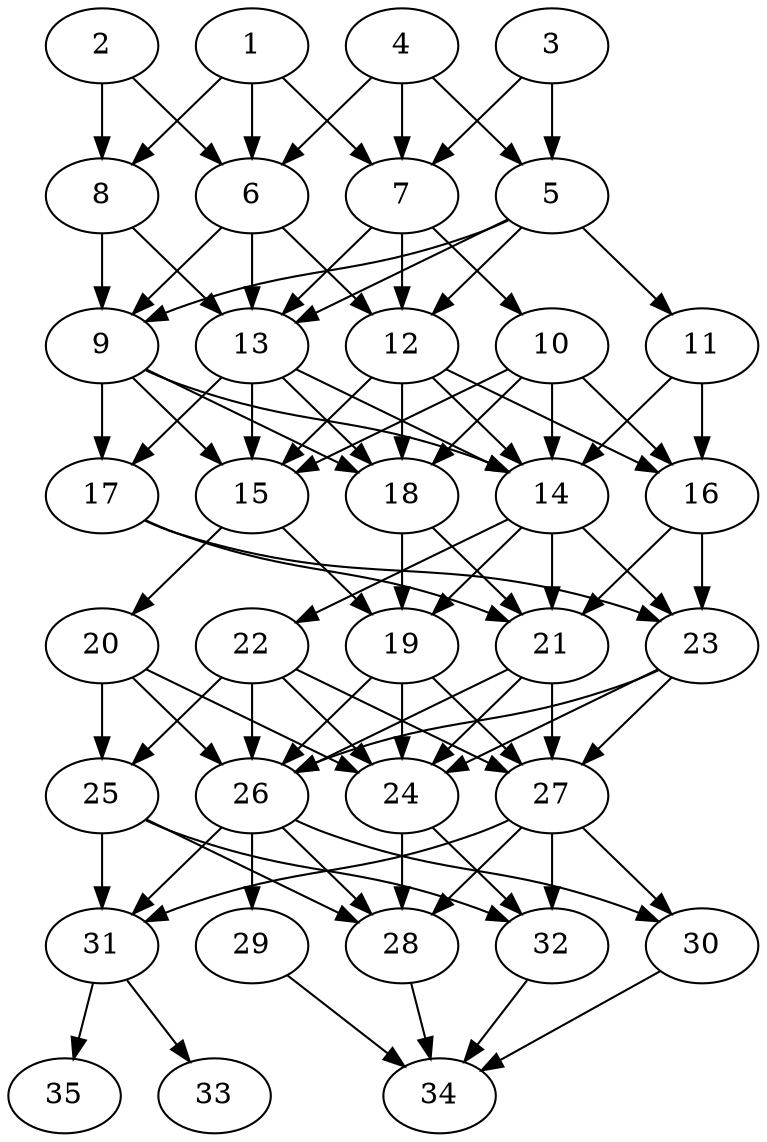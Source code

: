 // DAG automatically generated by daggen at Thu Oct  3 14:05:37 2019
// ./daggen --dot -n 35 --ccr 0.4 --fat 0.5 --regular 0.9 --density 0.9 --mindata 5242880 --maxdata 52428800 
digraph G {
  1 [size="101186560", alpha="0.19", expect_size="40474624"] 
  1 -> 6 [size ="40474624"]
  1 -> 7 [size ="40474624"]
  1 -> 8 [size ="40474624"]
  2 [size="100126720", alpha="0.06", expect_size="40050688"] 
  2 -> 6 [size ="40050688"]
  2 -> 8 [size ="40050688"]
  3 [size="116454400", alpha="0.01", expect_size="46581760"] 
  3 -> 5 [size ="46581760"]
  3 -> 7 [size ="46581760"]
  4 [size="53760000", alpha="0.06", expect_size="21504000"] 
  4 -> 5 [size ="21504000"]
  4 -> 6 [size ="21504000"]
  4 -> 7 [size ="21504000"]
  5 [size="127595520", alpha="0.00", expect_size="51038208"] 
  5 -> 9 [size ="51038208"]
  5 -> 11 [size ="51038208"]
  5 -> 12 [size ="51038208"]
  5 -> 13 [size ="51038208"]
  6 [size="43845120", alpha="0.17", expect_size="17538048"] 
  6 -> 9 [size ="17538048"]
  6 -> 12 [size ="17538048"]
  6 -> 13 [size ="17538048"]
  7 [size="120104960", alpha="0.14", expect_size="48041984"] 
  7 -> 10 [size ="48041984"]
  7 -> 12 [size ="48041984"]
  7 -> 13 [size ="48041984"]
  8 [size="61514240", alpha="0.20", expect_size="24605696"] 
  8 -> 9 [size ="24605696"]
  8 -> 13 [size ="24605696"]
  9 [size="81326080", alpha="0.18", expect_size="32530432"] 
  9 -> 14 [size ="32530432"]
  9 -> 15 [size ="32530432"]
  9 -> 17 [size ="32530432"]
  9 -> 18 [size ="32530432"]
  10 [size="35386880", alpha="0.13", expect_size="14154752"] 
  10 -> 14 [size ="14154752"]
  10 -> 15 [size ="14154752"]
  10 -> 16 [size ="14154752"]
  10 -> 18 [size ="14154752"]
  11 [size="20823040", alpha="0.06", expect_size="8329216"] 
  11 -> 14 [size ="8329216"]
  11 -> 16 [size ="8329216"]
  12 [size="14315520", alpha="0.01", expect_size="5726208"] 
  12 -> 14 [size ="5726208"]
  12 -> 15 [size ="5726208"]
  12 -> 16 [size ="5726208"]
  12 -> 18 [size ="5726208"]
  13 [size="52551680", alpha="0.20", expect_size="21020672"] 
  13 -> 14 [size ="21020672"]
  13 -> 15 [size ="21020672"]
  13 -> 17 [size ="21020672"]
  13 -> 18 [size ="21020672"]
  14 [size="59804160", alpha="0.02", expect_size="23921664"] 
  14 -> 19 [size ="23921664"]
  14 -> 21 [size ="23921664"]
  14 -> 22 [size ="23921664"]
  14 -> 23 [size ="23921664"]
  15 [size="95887360", alpha="0.04", expect_size="38354944"] 
  15 -> 19 [size ="38354944"]
  15 -> 20 [size ="38354944"]
  16 [size="96030720", alpha="0.02", expect_size="38412288"] 
  16 -> 21 [size ="38412288"]
  16 -> 23 [size ="38412288"]
  17 [size="76026880", alpha="0.05", expect_size="30410752"] 
  17 -> 21 [size ="30410752"]
  17 -> 23 [size ="30410752"]
  18 [size="43330560", alpha="0.18", expect_size="17332224"] 
  18 -> 19 [size ="17332224"]
  18 -> 21 [size ="17332224"]
  19 [size="42915840", alpha="0.08", expect_size="17166336"] 
  19 -> 24 [size ="17166336"]
  19 -> 26 [size ="17166336"]
  19 -> 27 [size ="17166336"]
  20 [size="28705280", alpha="0.19", expect_size="11482112"] 
  20 -> 24 [size ="11482112"]
  20 -> 25 [size ="11482112"]
  20 -> 26 [size ="11482112"]
  21 [size="102586880", alpha="0.06", expect_size="41034752"] 
  21 -> 24 [size ="41034752"]
  21 -> 26 [size ="41034752"]
  21 -> 27 [size ="41034752"]
  22 [size="21240320", alpha="0.07", expect_size="8496128"] 
  22 -> 24 [size ="8496128"]
  22 -> 25 [size ="8496128"]
  22 -> 26 [size ="8496128"]
  22 -> 27 [size ="8496128"]
  23 [size="24519680", alpha="0.06", expect_size="9807872"] 
  23 -> 24 [size ="9807872"]
  23 -> 26 [size ="9807872"]
  23 -> 27 [size ="9807872"]
  24 [size="21831680", alpha="0.11", expect_size="8732672"] 
  24 -> 28 [size ="8732672"]
  24 -> 32 [size ="8732672"]
  25 [size="32911360", alpha="0.16", expect_size="13164544"] 
  25 -> 28 [size ="13164544"]
  25 -> 31 [size ="13164544"]
  25 -> 32 [size ="13164544"]
  26 [size="56849920", alpha="0.07", expect_size="22739968"] 
  26 -> 28 [size ="22739968"]
  26 -> 29 [size ="22739968"]
  26 -> 30 [size ="22739968"]
  26 -> 31 [size ="22739968"]
  27 [size="69509120", alpha="0.15", expect_size="27803648"] 
  27 -> 28 [size ="27803648"]
  27 -> 30 [size ="27803648"]
  27 -> 31 [size ="27803648"]
  27 -> 32 [size ="27803648"]
  28 [size="98311680", alpha="0.12", expect_size="39324672"] 
  28 -> 34 [size ="39324672"]
  29 [size="89016320", alpha="0.00", expect_size="35606528"] 
  29 -> 34 [size ="35606528"]
  30 [size="16517120", alpha="0.12", expect_size="6606848"] 
  30 -> 34 [size ="6606848"]
  31 [size="130137600", alpha="0.05", expect_size="52055040"] 
  31 -> 33 [size ="52055040"]
  31 -> 35 [size ="52055040"]
  32 [size="46097920", alpha="0.19", expect_size="18439168"] 
  32 -> 34 [size ="18439168"]
  33 [size="87352320", alpha="0.19", expect_size="34940928"] 
  34 [size="121318400", alpha="0.07", expect_size="48527360"] 
  35 [size="70684160", alpha="0.09", expect_size="28273664"] 
}

